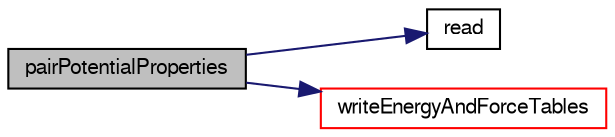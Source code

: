 digraph "pairPotentialProperties"
{
  bgcolor="transparent";
  edge [fontname="FreeSans",fontsize="10",labelfontname="FreeSans",labelfontsize="10"];
  node [fontname="FreeSans",fontsize="10",shape=record];
  rankdir="LR";
  Node816 [label="pairPotentialProperties",height=0.2,width=0.4,color="black", fillcolor="grey75", style="filled", fontcolor="black"];
  Node816 -> Node817 [color="midnightblue",fontsize="10",style="solid",fontname="FreeSans"];
  Node817 [label="read",height=0.2,width=0.4,color="black",URL="$a24442.html#a2408b2cad990a6bc8d3d62d1308fc02a",tooltip="Read pairPotential dictionary. "];
  Node816 -> Node818 [color="midnightblue",fontsize="10",style="solid",fontname="FreeSans"];
  Node818 [label="writeEnergyAndForceTables",height=0.2,width=0.4,color="red",URL="$a24442.html#a0552bda80bcfbff0a2c7627b68365f23"];
}
